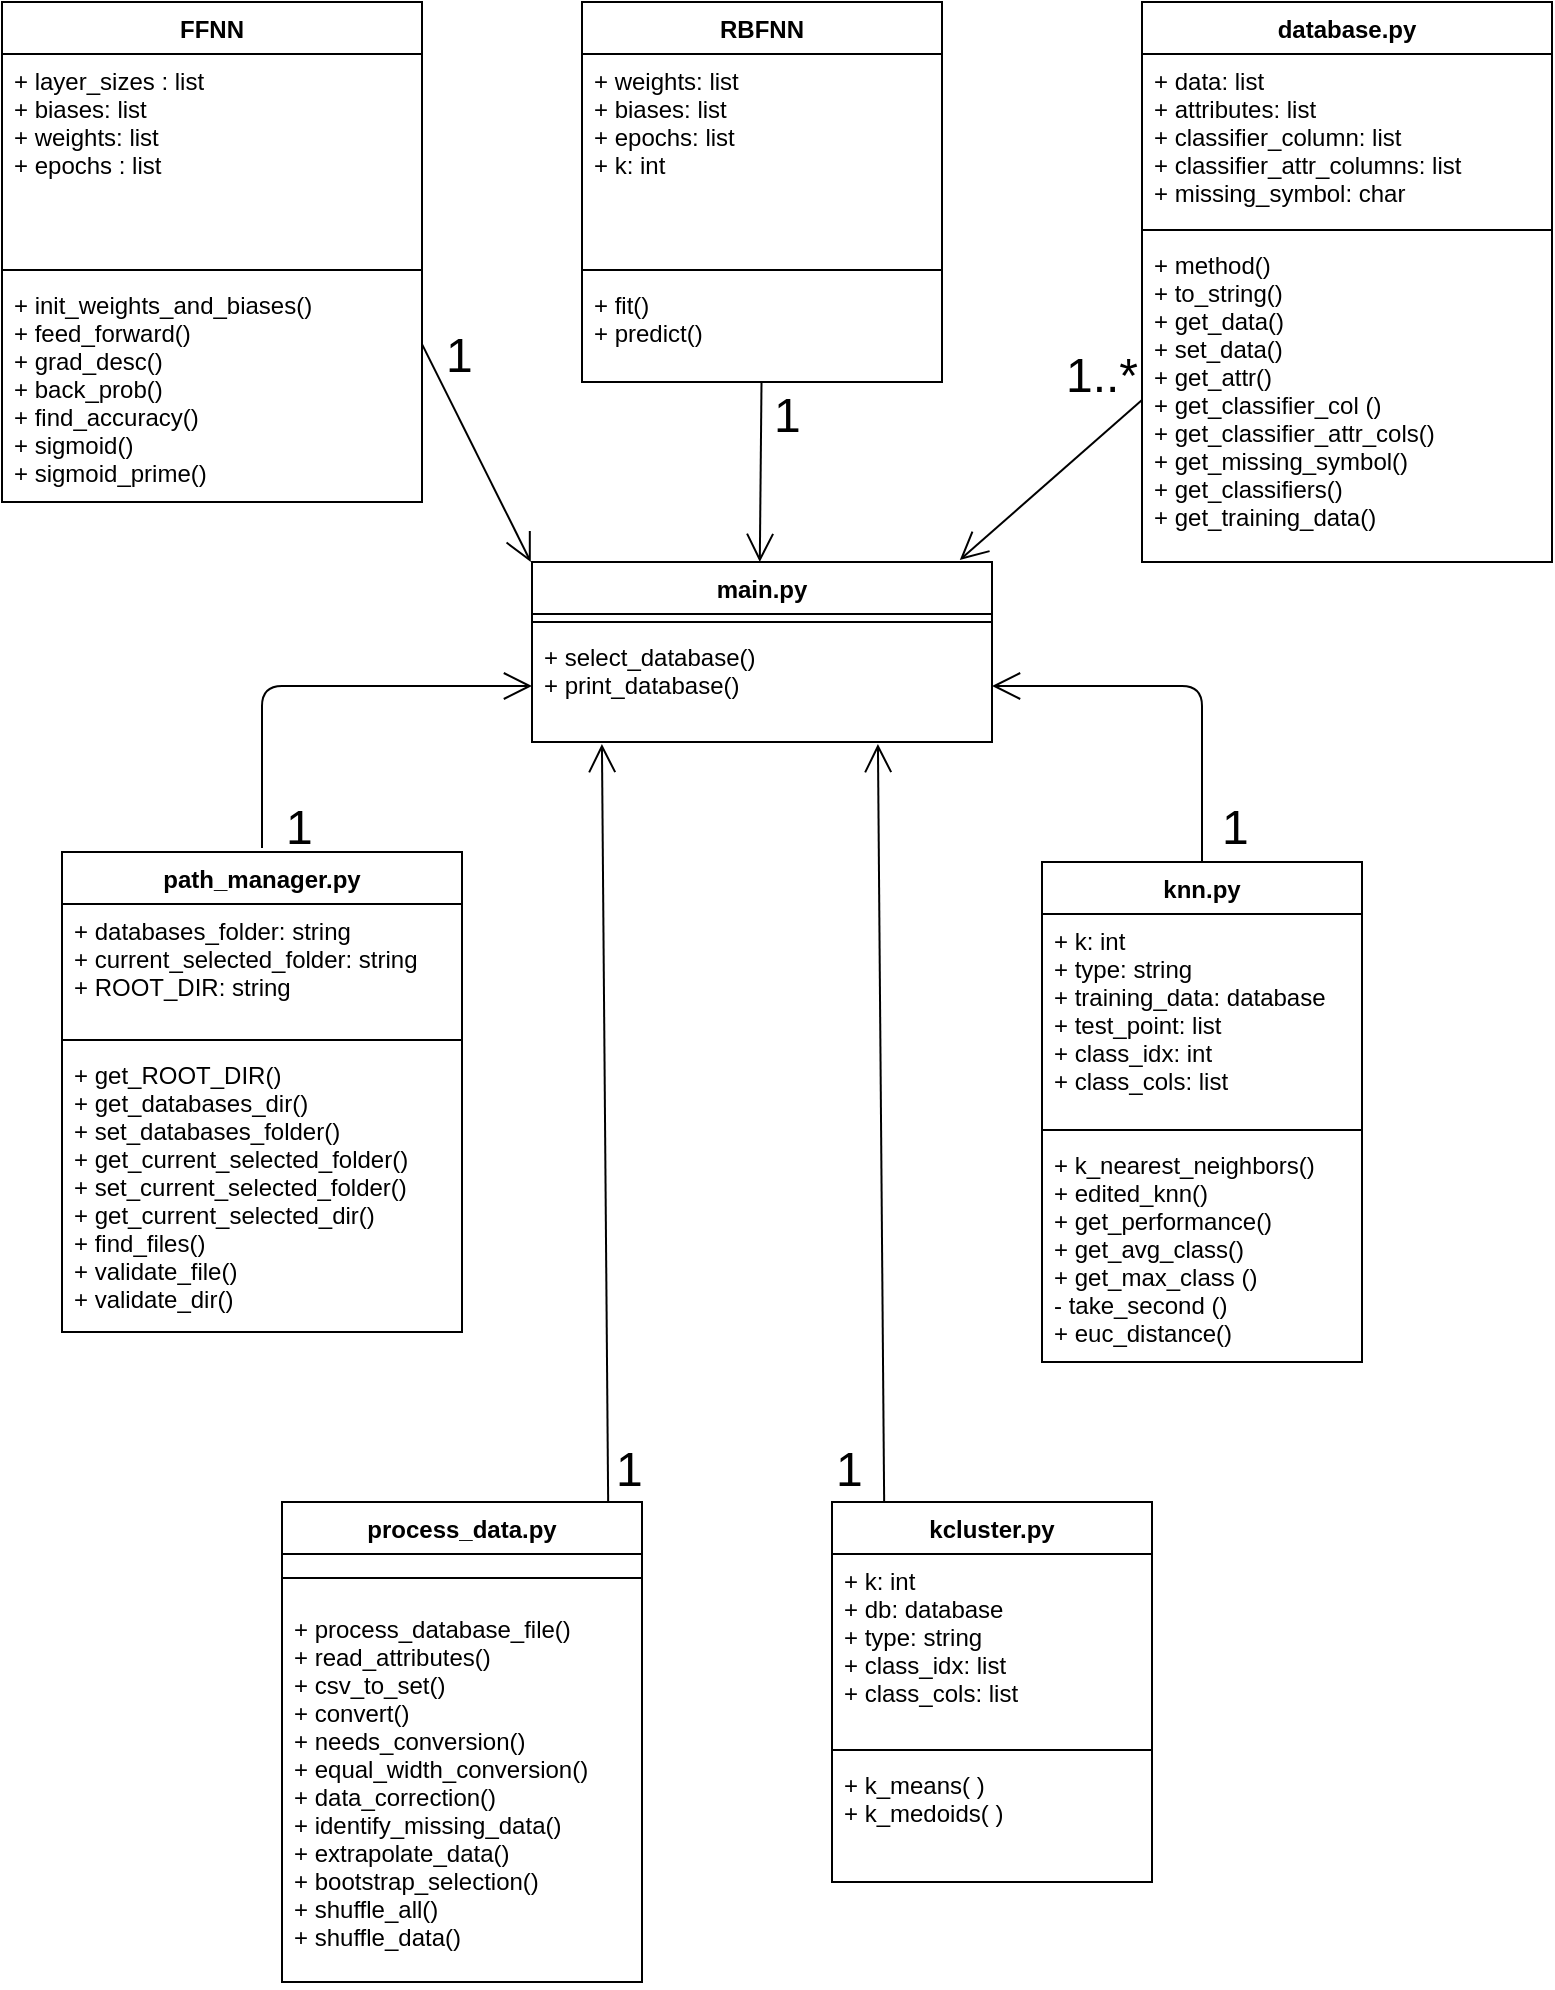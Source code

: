 <mxfile version="12.1.4" type="device" pages="1"><diagram id="L8OJQof_3_BcHFYaSix5" name="Page-1"><mxGraphModel dx="2132" dy="1342" grid="1" gridSize="10" guides="1" tooltips="1" connect="1" arrows="1" fold="1" page="1" pageScale="1" pageWidth="850" pageHeight="1100" math="0" shadow="0"><root><mxCell id="0"/><mxCell id="1" parent="0"/><mxCell id="7eL9uP6erd2yK-sSp9nA-1" value="FFNN" style="swimlane;fontStyle=1;align=center;verticalAlign=top;childLayout=stackLayout;horizontal=1;startSize=26;horizontalStack=0;resizeParent=1;resizeParentMax=0;resizeLast=0;collapsible=1;marginBottom=0;" parent="1" vertex="1"><mxGeometry x="40" y="40" width="210" height="250" as="geometry"/></mxCell><mxCell id="7eL9uP6erd2yK-sSp9nA-2" value="+ layer_sizes : list&#10;+ biases: list&#10;+ weights: list&#10;+ epochs : list" style="text;strokeColor=none;fillColor=none;align=left;verticalAlign=top;spacingLeft=4;spacingRight=4;overflow=hidden;rotatable=0;points=[[0,0.5],[1,0.5]];portConstraint=eastwest;" parent="7eL9uP6erd2yK-sSp9nA-1" vertex="1"><mxGeometry y="26" width="210" height="104" as="geometry"/></mxCell><mxCell id="7eL9uP6erd2yK-sSp9nA-3" value="" style="line;strokeWidth=1;fillColor=none;align=left;verticalAlign=middle;spacingTop=-1;spacingLeft=3;spacingRight=3;rotatable=0;labelPosition=right;points=[];portConstraint=eastwest;" parent="7eL9uP6erd2yK-sSp9nA-1" vertex="1"><mxGeometry y="130" width="210" height="8" as="geometry"/></mxCell><mxCell id="7eL9uP6erd2yK-sSp9nA-4" value="+ init_weights_and_biases() &#10;+ feed_forward()&#10;+ grad_desc()&#10;+ back_prob()&#10;+ find_accuracy()&#10;+ sigmoid()&#10;+ sigmoid_prime()" style="text;strokeColor=none;fillColor=none;align=left;verticalAlign=top;spacingLeft=4;spacingRight=4;overflow=hidden;rotatable=0;points=[[0,0.5],[1,0.5]];portConstraint=eastwest;" parent="7eL9uP6erd2yK-sSp9nA-1" vertex="1"><mxGeometry y="138" width="210" height="112" as="geometry"/></mxCell><mxCell id="Jumi7PMJRdtElLumMjU5-1" value="RBFNN" style="swimlane;fontStyle=1;align=center;verticalAlign=top;childLayout=stackLayout;horizontal=1;startSize=26;horizontalStack=0;resizeParent=1;resizeParentMax=0;resizeLast=0;collapsible=1;marginBottom=0;" parent="1" vertex="1"><mxGeometry x="330" y="40" width="180" height="190" as="geometry"/></mxCell><mxCell id="Jumi7PMJRdtElLumMjU5-2" value="+ weights: list&#10;+ biases: list&#10;+ epochs: list&#10;+ k: int" style="text;strokeColor=none;fillColor=none;align=left;verticalAlign=top;spacingLeft=4;spacingRight=4;overflow=hidden;rotatable=0;points=[[0,0.5],[1,0.5]];portConstraint=eastwest;" parent="Jumi7PMJRdtElLumMjU5-1" vertex="1"><mxGeometry y="26" width="180" height="104" as="geometry"/></mxCell><mxCell id="Jumi7PMJRdtElLumMjU5-3" value="" style="line;strokeWidth=1;fillColor=none;align=left;verticalAlign=middle;spacingTop=-1;spacingLeft=3;spacingRight=3;rotatable=0;labelPosition=right;points=[];portConstraint=eastwest;" parent="Jumi7PMJRdtElLumMjU5-1" vertex="1"><mxGeometry y="130" width="180" height="8" as="geometry"/></mxCell><mxCell id="Jumi7PMJRdtElLumMjU5-4" value="+ fit()&#10;+ predict()&#10;" style="text;strokeColor=none;fillColor=none;align=left;verticalAlign=top;spacingLeft=4;spacingRight=4;overflow=hidden;rotatable=0;points=[[0,0.5],[1,0.5]];portConstraint=eastwest;" parent="Jumi7PMJRdtElLumMjU5-1" vertex="1"><mxGeometry y="138" width="180" height="52" as="geometry"/></mxCell><mxCell id="Jumi7PMJRdtElLumMjU5-5" value="database.py" style="swimlane;fontStyle=1;align=center;verticalAlign=top;childLayout=stackLayout;horizontal=1;startSize=26;horizontalStack=0;resizeParent=1;resizeParentMax=0;resizeLast=0;collapsible=1;marginBottom=0;" parent="1" vertex="1"><mxGeometry x="610" y="40" width="205" height="280" as="geometry"/></mxCell><mxCell id="Jumi7PMJRdtElLumMjU5-6" value="+ data: list&#10;+ attributes: list&#10;+ classifier_column: list&#10;+ classifier_attr_columns: list&#10;+ missing_symbol: char" style="text;strokeColor=none;fillColor=none;align=left;verticalAlign=top;spacingLeft=4;spacingRight=4;overflow=hidden;rotatable=0;points=[[0,0.5],[1,0.5]];portConstraint=eastwest;" parent="Jumi7PMJRdtElLumMjU5-5" vertex="1"><mxGeometry y="26" width="205" height="84" as="geometry"/></mxCell><mxCell id="Jumi7PMJRdtElLumMjU5-7" value="" style="line;strokeWidth=1;fillColor=none;align=left;verticalAlign=middle;spacingTop=-1;spacingLeft=3;spacingRight=3;rotatable=0;labelPosition=right;points=[];portConstraint=eastwest;" parent="Jumi7PMJRdtElLumMjU5-5" vertex="1"><mxGeometry y="110" width="205" height="8" as="geometry"/></mxCell><mxCell id="Jumi7PMJRdtElLumMjU5-8" value="+ method()&#10;+ to_string()&#10;+ get_data()&#10;+ set_data()&#10;+ get_attr()&#10;+ get_classifier_col ()&#10;+ get_classifier_attr_cols()&#10;+ get_missing_symbol()&#10;+ get_classifiers()&#10;+ get_training_data()" style="text;strokeColor=none;fillColor=none;align=left;verticalAlign=top;spacingLeft=4;spacingRight=4;overflow=hidden;rotatable=0;points=[[0,0.5],[1,0.5]];portConstraint=eastwest;" parent="Jumi7PMJRdtElLumMjU5-5" vertex="1"><mxGeometry y="118" width="205" height="162" as="geometry"/></mxCell><mxCell id="Jumi7PMJRdtElLumMjU5-9" value="main.py" style="swimlane;fontStyle=1;align=center;verticalAlign=top;childLayout=stackLayout;horizontal=1;startSize=26;horizontalStack=0;resizeParent=1;resizeParentMax=0;resizeLast=0;collapsible=1;marginBottom=0;" parent="1" vertex="1"><mxGeometry x="305" y="320" width="230" height="90" as="geometry"/></mxCell><mxCell id="Jumi7PMJRdtElLumMjU5-10" value="" style="line;strokeWidth=1;fillColor=none;align=left;verticalAlign=middle;spacingTop=-1;spacingLeft=3;spacingRight=3;rotatable=0;labelPosition=right;points=[];portConstraint=eastwest;" parent="Jumi7PMJRdtElLumMjU5-9" vertex="1"><mxGeometry y="26" width="230" height="8" as="geometry"/></mxCell><mxCell id="Jumi7PMJRdtElLumMjU5-11" value="+ select_database()&#10;+ print_database()&#10;" style="text;strokeColor=none;fillColor=none;align=left;verticalAlign=top;spacingLeft=4;spacingRight=4;overflow=hidden;rotatable=0;points=[[0,0.5],[1,0.5]];portConstraint=eastwest;" parent="Jumi7PMJRdtElLumMjU5-9" vertex="1"><mxGeometry y="34" width="230" height="56" as="geometry"/></mxCell><mxCell id="Jumi7PMJRdtElLumMjU5-12" value="process_data.py" style="swimlane;fontStyle=1;align=center;verticalAlign=top;childLayout=stackLayout;horizontal=1;startSize=26;horizontalStack=0;resizeParent=1;resizeParentMax=0;resizeLast=0;collapsible=1;marginBottom=0;" parent="1" vertex="1"><mxGeometry x="180" y="790" width="180" height="240" as="geometry"/></mxCell><mxCell id="Jumi7PMJRdtElLumMjU5-14" value="" style="line;strokeWidth=1;fillColor=none;align=left;verticalAlign=middle;spacingTop=-1;spacingLeft=3;spacingRight=3;rotatable=0;labelPosition=right;points=[];portConstraint=eastwest;" parent="Jumi7PMJRdtElLumMjU5-12" vertex="1"><mxGeometry y="26" width="180" height="24" as="geometry"/></mxCell><mxCell id="Jumi7PMJRdtElLumMjU5-15" value="+ process_database_file()&#10;+ read_attributes()&#10;+ csv_to_set()&#10;+ convert()&#10;+ needs_conversion()&#10;+ equal_width_conversion()&#10;+ data_correction()&#10;+ identify_missing_data()&#10;+ extrapolate_data()&#10;+ bootstrap_selection()&#10;+ shuffle_all()&#10;+ shuffle_data()" style="text;strokeColor=none;fillColor=none;align=left;verticalAlign=top;spacingLeft=4;spacingRight=4;overflow=hidden;rotatable=0;points=[[0,0.5],[1,0.5]];portConstraint=eastwest;" parent="Jumi7PMJRdtElLumMjU5-12" vertex="1"><mxGeometry y="50" width="180" height="190" as="geometry"/></mxCell><mxCell id="Jumi7PMJRdtElLumMjU5-16" value="path_manager.py" style="swimlane;fontStyle=1;align=center;verticalAlign=top;childLayout=stackLayout;horizontal=1;startSize=26;horizontalStack=0;resizeParent=1;resizeParentMax=0;resizeLast=0;collapsible=1;marginBottom=0;" parent="1" vertex="1"><mxGeometry x="70" y="465" width="200" height="240" as="geometry"/></mxCell><mxCell id="Jumi7PMJRdtElLumMjU5-17" value="+ databases_folder: string&#10;+ current_selected_folder: string&#10;+ ROOT_DIR: string" style="text;strokeColor=none;fillColor=none;align=left;verticalAlign=top;spacingLeft=4;spacingRight=4;overflow=hidden;rotatable=0;points=[[0,0.5],[1,0.5]];portConstraint=eastwest;" parent="Jumi7PMJRdtElLumMjU5-16" vertex="1"><mxGeometry y="26" width="200" height="64" as="geometry"/></mxCell><mxCell id="Jumi7PMJRdtElLumMjU5-18" value="" style="line;strokeWidth=1;fillColor=none;align=left;verticalAlign=middle;spacingTop=-1;spacingLeft=3;spacingRight=3;rotatable=0;labelPosition=right;points=[];portConstraint=eastwest;" parent="Jumi7PMJRdtElLumMjU5-16" vertex="1"><mxGeometry y="90" width="200" height="8" as="geometry"/></mxCell><mxCell id="Jumi7PMJRdtElLumMjU5-19" value="+ get_ROOT_DIR()&#10;+ get_databases_dir()&#10;+ set_databases_folder()&#10;+ get_current_selected_folder()&#10;+ set_current_selected_folder()&#10;+ get_current_selected_dir()&#10;+ find_files()&#10;+ validate_file()&#10;+ validate_dir()" style="text;strokeColor=none;fillColor=none;align=left;verticalAlign=top;spacingLeft=4;spacingRight=4;overflow=hidden;rotatable=0;points=[[0,0.5],[1,0.5]];portConstraint=eastwest;" parent="Jumi7PMJRdtElLumMjU5-16" vertex="1"><mxGeometry y="98" width="200" height="142" as="geometry"/></mxCell><mxCell id="Jumi7PMJRdtElLumMjU5-20" value="knn.py" style="swimlane;fontStyle=1;align=center;verticalAlign=top;childLayout=stackLayout;horizontal=1;startSize=26;horizontalStack=0;resizeParent=1;resizeParentMax=0;resizeLast=0;collapsible=1;marginBottom=0;" parent="1" vertex="1"><mxGeometry x="560" y="470" width="160" height="250" as="geometry"/></mxCell><mxCell id="Jumi7PMJRdtElLumMjU5-21" value="+ k: int&#10;+ type: string&#10;+ training_data: database&#10;+ test_point: list&#10;+ class_idx: int&#10;+ class_cols: list" style="text;strokeColor=none;fillColor=none;align=left;verticalAlign=top;spacingLeft=4;spacingRight=4;overflow=hidden;rotatable=0;points=[[0,0.5],[1,0.5]];portConstraint=eastwest;" parent="Jumi7PMJRdtElLumMjU5-20" vertex="1"><mxGeometry y="26" width="160" height="104" as="geometry"/></mxCell><mxCell id="Jumi7PMJRdtElLumMjU5-22" value="" style="line;strokeWidth=1;fillColor=none;align=left;verticalAlign=middle;spacingTop=-1;spacingLeft=3;spacingRight=3;rotatable=0;labelPosition=right;points=[];portConstraint=eastwest;" parent="Jumi7PMJRdtElLumMjU5-20" vertex="1"><mxGeometry y="130" width="160" height="8" as="geometry"/></mxCell><mxCell id="Jumi7PMJRdtElLumMjU5-23" value="+ k_nearest_neighbors()&#10;+ edited_knn()&#10;+ get_performance()&#10;+ get_avg_class()&#10;+ get_max_class ()&#10;- take_second ()&#10;+ euc_distance()&#10; " style="text;strokeColor=none;fillColor=none;align=left;verticalAlign=top;spacingLeft=4;spacingRight=4;overflow=hidden;rotatable=0;points=[[0,0.5],[1,0.5]];portConstraint=eastwest;" parent="Jumi7PMJRdtElLumMjU5-20" vertex="1"><mxGeometry y="138" width="160" height="112" as="geometry"/></mxCell><mxCell id="Jumi7PMJRdtElLumMjU5-24" value="kcluster.py" style="swimlane;fontStyle=1;align=center;verticalAlign=top;childLayout=stackLayout;horizontal=1;startSize=26;horizontalStack=0;resizeParent=1;resizeParentMax=0;resizeLast=0;collapsible=1;marginBottom=0;" parent="1" vertex="1"><mxGeometry x="455" y="790" width="160" height="190" as="geometry"/></mxCell><mxCell id="Jumi7PMJRdtElLumMjU5-25" value="+ k: int&#10;+ db: database&#10;+ type: string&#10;+ class_idx: list&#10;+ class_cols: list" style="text;strokeColor=none;fillColor=none;align=left;verticalAlign=top;spacingLeft=4;spacingRight=4;overflow=hidden;rotatable=0;points=[[0,0.5],[1,0.5]];portConstraint=eastwest;" parent="Jumi7PMJRdtElLumMjU5-24" vertex="1"><mxGeometry y="26" width="160" height="94" as="geometry"/></mxCell><mxCell id="Jumi7PMJRdtElLumMjU5-26" value="" style="line;strokeWidth=1;fillColor=none;align=left;verticalAlign=middle;spacingTop=-1;spacingLeft=3;spacingRight=3;rotatable=0;labelPosition=right;points=[];portConstraint=eastwest;" parent="Jumi7PMJRdtElLumMjU5-24" vertex="1"><mxGeometry y="120" width="160" height="8" as="geometry"/></mxCell><mxCell id="Jumi7PMJRdtElLumMjU5-27" value="+ k_means( )&#10;+ k_medoids( )" style="text;strokeColor=none;fillColor=none;align=left;verticalAlign=top;spacingLeft=4;spacingRight=4;overflow=hidden;rotatable=0;points=[[0,0.5],[1,0.5]];portConstraint=eastwest;" parent="Jumi7PMJRdtElLumMjU5-24" vertex="1"><mxGeometry y="128" width="160" height="62" as="geometry"/></mxCell><mxCell id="7vPzto_WP4I8RrRaIYCW-2" value="" style="endArrow=open;endFill=1;endSize=12;html=1;spacingTop=-1;entryX=0.752;entryY=1.018;entryDx=0;entryDy=0;entryPerimeter=0;exitX=0.163;exitY=0;exitDx=0;exitDy=0;exitPerimeter=0;" edge="1" parent="1" source="Jumi7PMJRdtElLumMjU5-24" target="Jumi7PMJRdtElLumMjU5-11"><mxGeometry width="160" relative="1" as="geometry"><mxPoint x="478" y="710" as="sourcePoint"/><mxPoint x="479" y="480" as="targetPoint"/></mxGeometry></mxCell><mxCell id="7vPzto_WP4I8RrRaIYCW-3" value="&lt;font style=&quot;font-size: 24px&quot;&gt;1&lt;/font&gt;" style="text;html=1;resizable=0;points=[];autosize=1;align=left;verticalAlign=top;spacingTop=-4;" vertex="1" parent="1"><mxGeometry x="455" y="757" width="30" height="20" as="geometry"/></mxCell><mxCell id="7vPzto_WP4I8RrRaIYCW-5" value="" style="endArrow=open;endFill=1;endSize=12;html=1;entryX=1;entryY=0.5;entryDx=0;entryDy=0;exitX=0.5;exitY=0;exitDx=0;exitDy=0;" edge="1" parent="1" source="Jumi7PMJRdtElLumMjU5-20" target="Jumi7PMJRdtElLumMjU5-11"><mxGeometry width="160" relative="1" as="geometry"><mxPoint x="610" y="409.5" as="sourcePoint"/><mxPoint x="770" y="409.5" as="targetPoint"/><Array as="points"><mxPoint x="640" y="382"/></Array></mxGeometry></mxCell><mxCell id="7vPzto_WP4I8RrRaIYCW-7" value="&lt;font style=&quot;font-size: 24px&quot;&gt;1&lt;/font&gt;" style="text;html=1;resizable=0;points=[];autosize=1;align=left;verticalAlign=top;spacingTop=-4;" vertex="1" parent="1"><mxGeometry x="647.5" y="436" width="30" height="20" as="geometry"/></mxCell><mxCell id="7vPzto_WP4I8RrRaIYCW-8" value="" style="endArrow=open;endFill=1;endSize=12;html=1;entryX=0.152;entryY=1.018;entryDx=0;entryDy=0;entryPerimeter=0;exitX=0.906;exitY=0;exitDx=0;exitDy=0;exitPerimeter=0;" edge="1" parent="1" source="Jumi7PMJRdtElLumMjU5-12" target="Jumi7PMJRdtElLumMjU5-11"><mxGeometry width="160" relative="1" as="geometry"><mxPoint x="339" y="790" as="sourcePoint"/><mxPoint x="338" y="480" as="targetPoint"/></mxGeometry></mxCell><mxCell id="7vPzto_WP4I8RrRaIYCW-9" value="" style="endArrow=open;endFill=1;endSize=12;html=1;entryX=0.93;entryY=-0.011;entryDx=0;entryDy=0;entryPerimeter=0;exitX=0;exitY=0.5;exitDx=0;exitDy=0;" edge="1" parent="1" source="Jumi7PMJRdtElLumMjU5-8" target="Jumi7PMJRdtElLumMjU5-9"><mxGeometry width="160" relative="1" as="geometry"><mxPoint x="440" y="260" as="sourcePoint"/><mxPoint x="600" y="260" as="targetPoint"/></mxGeometry></mxCell><mxCell id="7vPzto_WP4I8RrRaIYCW-10" value="&lt;font style=&quot;font-size: 24px&quot;&gt;1..*&lt;/font&gt;" style="text;html=1;resizable=0;points=[];autosize=1;align=left;verticalAlign=top;spacingTop=-4;" vertex="1" parent="1"><mxGeometry x="570" y="210" width="50" height="20" as="geometry"/></mxCell><mxCell id="7vPzto_WP4I8RrRaIYCW-11" value="&lt;font style=&quot;font-size: 24px&quot;&gt;1&lt;/font&gt;" style="text;html=1;resizable=0;points=[];autosize=1;align=left;verticalAlign=top;spacingTop=-4;" vertex="1" parent="1"><mxGeometry x="345" y="757" width="30" height="20" as="geometry"/></mxCell><mxCell id="7vPzto_WP4I8RrRaIYCW-12" value="" style="endArrow=open;endFill=1;endSize=12;html=1;entryX=0;entryY=0.5;entryDx=0;entryDy=0;" edge="1" parent="1" target="Jumi7PMJRdtElLumMjU5-11"><mxGeometry width="160" relative="1" as="geometry"><mxPoint x="170" y="463" as="sourcePoint"/><mxPoint x="349.04" y="423.976" as="targetPoint"/><Array as="points"><mxPoint x="170" y="382"/></Array></mxGeometry></mxCell><mxCell id="7vPzto_WP4I8RrRaIYCW-13" value="&lt;font style=&quot;font-size: 24px&quot;&gt;1&lt;/font&gt;" style="text;html=1;resizable=0;points=[];autosize=1;align=left;verticalAlign=top;spacingTop=-4;" vertex="1" parent="1"><mxGeometry x="180" y="436" width="30" height="20" as="geometry"/></mxCell><mxCell id="7vPzto_WP4I8RrRaIYCW-19" value="" style="endArrow=open;endFill=1;endSize=12;html=1;entryX=0.93;entryY=-0.011;entryDx=0;entryDy=0;entryPerimeter=0;" edge="1" parent="1" source="Jumi7PMJRdtElLumMjU5-4"><mxGeometry width="160" relative="1" as="geometry"><mxPoint x="510" y="240" as="sourcePoint"/><mxPoint x="418.9" y="320.01" as="targetPoint"/></mxGeometry></mxCell><mxCell id="7vPzto_WP4I8RrRaIYCW-20" value="&lt;font style=&quot;font-size: 24px&quot;&gt;1&lt;/font&gt;" style="text;html=1;resizable=0;points=[];autosize=1;align=left;verticalAlign=top;spacingTop=-4;" vertex="1" parent="1"><mxGeometry x="424" y="230" width="30" height="20" as="geometry"/></mxCell><mxCell id="7vPzto_WP4I8RrRaIYCW-21" value="" style="endArrow=open;endFill=1;endSize=12;html=1;entryX=0.93;entryY=-0.011;entryDx=0;entryDy=0;entryPerimeter=0;exitX=1;exitY=0.295;exitDx=0;exitDy=0;exitPerimeter=0;" edge="1" parent="1" source="7eL9uP6erd2yK-sSp9nA-4"><mxGeometry width="160" relative="1" as="geometry"><mxPoint x="251" y="222" as="sourcePoint"/><mxPoint x="304.4" y="320.01" as="targetPoint"/></mxGeometry></mxCell><mxCell id="7vPzto_WP4I8RrRaIYCW-22" value="&lt;font style=&quot;font-size: 24px&quot;&gt;1&lt;/font&gt;" style="text;html=1;resizable=0;points=[];autosize=1;align=left;verticalAlign=top;spacingTop=-4;" vertex="1" parent="1"><mxGeometry x="260" y="200" width="30" height="20" as="geometry"/></mxCell></root></mxGraphModel></diagram></mxfile>